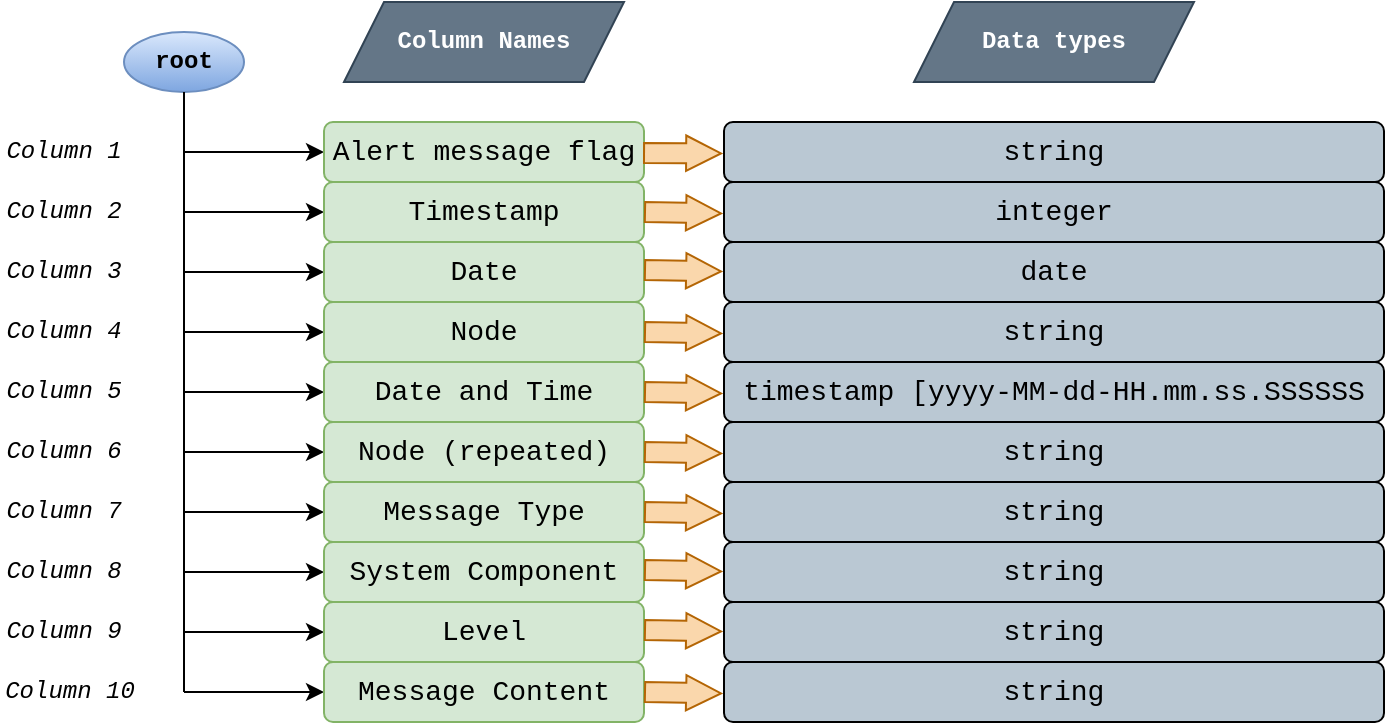 <mxfile version="22.0.4" type="device">
  <diagram name="Page-1" id="gISpMiLSwzjVk8oD1Qp0">
    <mxGraphModel dx="978" dy="496" grid="1" gridSize="10" guides="1" tooltips="1" connect="1" arrows="1" fold="1" page="1" pageScale="1" pageWidth="850" pageHeight="1100" math="0" shadow="0">
      <root>
        <mxCell id="0" />
        <mxCell id="1" parent="0" />
        <mxCell id="m8sYrSvvSTLbcMCxaOKe-1" value="root" style="ellipse;whiteSpace=wrap;html=1;fontFamily=Courier New;fontStyle=1;fillColor=#dae8fc;strokeColor=#6c8ebf;gradientColor=#7ea6e0;" vertex="1" parent="1">
          <mxGeometry x="250" y="45" width="60" height="30" as="geometry" />
        </mxCell>
        <mxCell id="m8sYrSvvSTLbcMCxaOKe-2" value="" style="endArrow=none;html=1;rounded=0;entryX=0.5;entryY=1;entryDx=0;entryDy=0;fontFamily=Courier New;" edge="1" parent="1">
          <mxGeometry width="50" height="50" relative="1" as="geometry">
            <mxPoint x="280" y="375" as="sourcePoint" />
            <mxPoint x="280" y="75.0" as="targetPoint" />
          </mxGeometry>
        </mxCell>
        <mxCell id="m8sYrSvvSTLbcMCxaOKe-3" value="" style="endArrow=classic;html=1;rounded=0;fontFamily=Courier New;" edge="1" parent="1">
          <mxGeometry width="50" height="50" relative="1" as="geometry">
            <mxPoint x="280" y="105" as="sourcePoint" />
            <mxPoint x="350" y="105" as="targetPoint" />
          </mxGeometry>
        </mxCell>
        <mxCell id="m8sYrSvvSTLbcMCxaOKe-4" value="" style="endArrow=classic;html=1;rounded=0;fontFamily=Courier New;" edge="1" parent="1">
          <mxGeometry width="50" height="50" relative="1" as="geometry">
            <mxPoint x="280" y="135" as="sourcePoint" />
            <mxPoint x="350" y="135" as="targetPoint" />
          </mxGeometry>
        </mxCell>
        <mxCell id="m8sYrSvvSTLbcMCxaOKe-5" value="" style="endArrow=classic;html=1;rounded=0;fontFamily=Courier New;" edge="1" parent="1">
          <mxGeometry width="50" height="50" relative="1" as="geometry">
            <mxPoint x="280" y="165" as="sourcePoint" />
            <mxPoint x="350" y="165" as="targetPoint" />
          </mxGeometry>
        </mxCell>
        <mxCell id="m8sYrSvvSTLbcMCxaOKe-6" value="" style="endArrow=classic;html=1;rounded=0;fontFamily=Courier New;" edge="1" parent="1">
          <mxGeometry width="50" height="50" relative="1" as="geometry">
            <mxPoint x="280" y="195" as="sourcePoint" />
            <mxPoint x="350" y="195" as="targetPoint" />
          </mxGeometry>
        </mxCell>
        <mxCell id="m8sYrSvvSTLbcMCxaOKe-7" value="" style="endArrow=classic;html=1;rounded=0;fontFamily=Courier New;" edge="1" parent="1">
          <mxGeometry width="50" height="50" relative="1" as="geometry">
            <mxPoint x="280" y="225" as="sourcePoint" />
            <mxPoint x="350" y="225" as="targetPoint" />
          </mxGeometry>
        </mxCell>
        <mxCell id="m8sYrSvvSTLbcMCxaOKe-8" value="" style="endArrow=classic;html=1;rounded=0;fontFamily=Courier New;" edge="1" parent="1">
          <mxGeometry width="50" height="50" relative="1" as="geometry">
            <mxPoint x="280" y="255" as="sourcePoint" />
            <mxPoint x="350" y="255" as="targetPoint" />
          </mxGeometry>
        </mxCell>
        <mxCell id="m8sYrSvvSTLbcMCxaOKe-9" value="" style="endArrow=classic;html=1;rounded=0;fontFamily=Courier New;" edge="1" parent="1">
          <mxGeometry width="50" height="50" relative="1" as="geometry">
            <mxPoint x="280" y="285" as="sourcePoint" />
            <mxPoint x="350" y="285" as="targetPoint" />
          </mxGeometry>
        </mxCell>
        <mxCell id="m8sYrSvvSTLbcMCxaOKe-10" value="" style="endArrow=classic;html=1;rounded=0;fontFamily=Courier New;" edge="1" parent="1">
          <mxGeometry width="50" height="50" relative="1" as="geometry">
            <mxPoint x="280" y="315" as="sourcePoint" />
            <mxPoint x="350" y="315" as="targetPoint" />
          </mxGeometry>
        </mxCell>
        <mxCell id="m8sYrSvvSTLbcMCxaOKe-11" value="" style="endArrow=classic;html=1;rounded=0;fontFamily=Courier New;" edge="1" parent="1">
          <mxGeometry width="50" height="50" relative="1" as="geometry">
            <mxPoint x="280" y="345" as="sourcePoint" />
            <mxPoint x="350" y="345" as="targetPoint" />
          </mxGeometry>
        </mxCell>
        <mxCell id="m8sYrSvvSTLbcMCxaOKe-12" value="" style="endArrow=classic;html=1;rounded=0;fontFamily=Courier New;" edge="1" parent="1">
          <mxGeometry width="50" height="50" relative="1" as="geometry">
            <mxPoint x="280" y="375" as="sourcePoint" />
            <mxPoint x="350" y="375" as="targetPoint" />
          </mxGeometry>
        </mxCell>
        <mxCell id="m8sYrSvvSTLbcMCxaOKe-14" value="Alert message flag" style="rounded=1;whiteSpace=wrap;html=1;fontFamily=Courier New;fontSize=14;fillColor=#d5e8d4;strokeColor=#82b366;" vertex="1" parent="1">
          <mxGeometry x="350" y="90" width="160" height="30" as="geometry" />
        </mxCell>
        <mxCell id="m8sYrSvvSTLbcMCxaOKe-15" value="Timestamp" style="rounded=1;whiteSpace=wrap;html=1;fontFamily=Courier New;fontSize=14;fillColor=#d5e8d4;strokeColor=#82b366;" vertex="1" parent="1">
          <mxGeometry x="350" y="120" width="160" height="30" as="geometry" />
        </mxCell>
        <mxCell id="m8sYrSvvSTLbcMCxaOKe-16" value="Date" style="rounded=1;whiteSpace=wrap;html=1;fontFamily=Courier New;fontSize=14;fillColor=#d5e8d4;strokeColor=#82b366;" vertex="1" parent="1">
          <mxGeometry x="350" y="150" width="160" height="30" as="geometry" />
        </mxCell>
        <mxCell id="m8sYrSvvSTLbcMCxaOKe-17" value="Node" style="rounded=1;whiteSpace=wrap;html=1;fontFamily=Courier New;fontSize=14;fillColor=#d5e8d4;strokeColor=#82b366;" vertex="1" parent="1">
          <mxGeometry x="350" y="180" width="160" height="30" as="geometry" />
        </mxCell>
        <mxCell id="m8sYrSvvSTLbcMCxaOKe-19" value="Node (repeated)" style="rounded=1;whiteSpace=wrap;html=1;fontFamily=Courier New;fontSize=14;fillColor=#d5e8d4;strokeColor=#82b366;" vertex="1" parent="1">
          <mxGeometry x="350" y="240" width="160" height="30" as="geometry" />
        </mxCell>
        <mxCell id="m8sYrSvvSTLbcMCxaOKe-20" value="Message Type" style="rounded=1;whiteSpace=wrap;html=1;fontFamily=Courier New;fontSize=14;fillColor=#d5e8d4;strokeColor=#82b366;" vertex="1" parent="1">
          <mxGeometry x="350" y="270" width="160" height="30" as="geometry" />
        </mxCell>
        <mxCell id="m8sYrSvvSTLbcMCxaOKe-21" value="System Component" style="rounded=1;whiteSpace=wrap;html=1;fontFamily=Courier New;fontSize=14;fillColor=#d5e8d4;strokeColor=#82b366;" vertex="1" parent="1">
          <mxGeometry x="350" y="300" width="160" height="30" as="geometry" />
        </mxCell>
        <mxCell id="m8sYrSvvSTLbcMCxaOKe-22" value="Level" style="rounded=1;whiteSpace=wrap;html=1;fontFamily=Courier New;fontSize=14;fillColor=#d5e8d4;strokeColor=#82b366;" vertex="1" parent="1">
          <mxGeometry x="350" y="330" width="160" height="30" as="geometry" />
        </mxCell>
        <mxCell id="m8sYrSvvSTLbcMCxaOKe-23" value="Message Content" style="rounded=1;whiteSpace=wrap;html=1;fontFamily=Courier New;fontSize=14;fillColor=#d5e8d4;strokeColor=#82b366;" vertex="1" parent="1">
          <mxGeometry x="350" y="360" width="160" height="30" as="geometry" />
        </mxCell>
        <mxCell id="m8sYrSvvSTLbcMCxaOKe-24" value="Column 1" style="text;html=1;strokeColor=none;fillColor=none;align=center;verticalAlign=middle;whiteSpace=wrap;rounded=0;fontFamily=Courier New;fontStyle=2" vertex="1" parent="1">
          <mxGeometry x="190" y="90" width="60" height="30" as="geometry" />
        </mxCell>
        <mxCell id="m8sYrSvvSTLbcMCxaOKe-25" value="Column 2" style="text;html=1;strokeColor=none;fillColor=none;align=center;verticalAlign=middle;whiteSpace=wrap;rounded=0;fontFamily=Courier New;fontStyle=2" vertex="1" parent="1">
          <mxGeometry x="190" y="120" width="60" height="30" as="geometry" />
        </mxCell>
        <mxCell id="m8sYrSvvSTLbcMCxaOKe-26" value="Column 3" style="text;html=1;strokeColor=none;fillColor=none;align=center;verticalAlign=middle;whiteSpace=wrap;rounded=0;fontFamily=Courier New;fontStyle=2" vertex="1" parent="1">
          <mxGeometry x="190" y="150" width="60" height="30" as="geometry" />
        </mxCell>
        <mxCell id="m8sYrSvvSTLbcMCxaOKe-27" value="Column 4" style="text;html=1;strokeColor=none;fillColor=none;align=center;verticalAlign=middle;whiteSpace=wrap;rounded=0;fontFamily=Courier New;fontStyle=2" vertex="1" parent="1">
          <mxGeometry x="190" y="180" width="60" height="30" as="geometry" />
        </mxCell>
        <mxCell id="m8sYrSvvSTLbcMCxaOKe-28" value="Column 5" style="text;html=1;strokeColor=none;fillColor=none;align=center;verticalAlign=middle;whiteSpace=wrap;rounded=0;fontFamily=Courier New;fontStyle=2" vertex="1" parent="1">
          <mxGeometry x="190" y="210" width="60" height="30" as="geometry" />
        </mxCell>
        <mxCell id="m8sYrSvvSTLbcMCxaOKe-29" value="Column 6" style="text;html=1;strokeColor=none;fillColor=none;align=center;verticalAlign=middle;whiteSpace=wrap;rounded=0;fontFamily=Courier New;fontStyle=2" vertex="1" parent="1">
          <mxGeometry x="190" y="240" width="60" height="30" as="geometry" />
        </mxCell>
        <mxCell id="m8sYrSvvSTLbcMCxaOKe-30" value="Column 7" style="text;html=1;strokeColor=none;fillColor=none;align=center;verticalAlign=middle;whiteSpace=wrap;rounded=0;fontFamily=Courier New;fontStyle=2" vertex="1" parent="1">
          <mxGeometry x="190" y="270" width="60" height="30" as="geometry" />
        </mxCell>
        <mxCell id="m8sYrSvvSTLbcMCxaOKe-31" value="Column 8" style="text;html=1;strokeColor=none;fillColor=none;align=center;verticalAlign=middle;whiteSpace=wrap;rounded=0;fontFamily=Courier New;fontStyle=2" vertex="1" parent="1">
          <mxGeometry x="190" y="300" width="60" height="30" as="geometry" />
        </mxCell>
        <mxCell id="m8sYrSvvSTLbcMCxaOKe-32" value="Column 9" style="text;html=1;strokeColor=none;fillColor=none;align=center;verticalAlign=middle;whiteSpace=wrap;rounded=0;fontFamily=Courier New;fontStyle=2" vertex="1" parent="1">
          <mxGeometry x="190" y="330" width="60" height="30" as="geometry" />
        </mxCell>
        <mxCell id="m8sYrSvvSTLbcMCxaOKe-33" value="Column 10" style="text;html=1;strokeColor=none;fillColor=none;align=center;verticalAlign=middle;whiteSpace=wrap;rounded=0;fontFamily=Courier New;fontStyle=2" vertex="1" parent="1">
          <mxGeometry x="188" y="360" width="70" height="30" as="geometry" />
        </mxCell>
        <mxCell id="m8sYrSvvSTLbcMCxaOKe-34" value="string" style="rounded=1;whiteSpace=wrap;html=1;fillColor=#bac8d3;strokeColor=default;fontFamily=Courier New;fontSize=14;" vertex="1" parent="1">
          <mxGeometry x="550" y="90" width="330" height="30" as="geometry" />
        </mxCell>
        <mxCell id="m8sYrSvvSTLbcMCxaOKe-35" value="integer" style="rounded=1;whiteSpace=wrap;html=1;fillColor=#bac8d3;strokeColor=default;fontFamily=Courier New;fontSize=14;" vertex="1" parent="1">
          <mxGeometry x="550" y="120" width="330" height="30" as="geometry" />
        </mxCell>
        <mxCell id="m8sYrSvvSTLbcMCxaOKe-36" value="date" style="rounded=1;whiteSpace=wrap;html=1;fillColor=#bac8d3;strokeColor=default;fontFamily=Courier New;fontSize=14;" vertex="1" parent="1">
          <mxGeometry x="550" y="150" width="330" height="30" as="geometry" />
        </mxCell>
        <mxCell id="m8sYrSvvSTLbcMCxaOKe-37" value="string" style="rounded=1;whiteSpace=wrap;html=1;fillColor=#bac8d3;strokeColor=default;fontFamily=Courier New;fontSize=14;" vertex="1" parent="1">
          <mxGeometry x="550" y="180" width="330" height="30" as="geometry" />
        </mxCell>
        <mxCell id="m8sYrSvvSTLbcMCxaOKe-38" value="timestamp [yyyy-MM-dd-HH.mm.ss.SSSSSS" style="rounded=1;whiteSpace=wrap;html=1;fillColor=#bac8d3;strokeColor=default;fontFamily=Courier New;fontSize=14;" vertex="1" parent="1">
          <mxGeometry x="550" y="210" width="330" height="30" as="geometry" />
        </mxCell>
        <mxCell id="m8sYrSvvSTLbcMCxaOKe-39" value="string" style="rounded=1;whiteSpace=wrap;html=1;fillColor=#bac8d3;strokeColor=default;fontFamily=Courier New;fontSize=14;" vertex="1" parent="1">
          <mxGeometry x="550" y="240" width="330" height="30" as="geometry" />
        </mxCell>
        <mxCell id="m8sYrSvvSTLbcMCxaOKe-40" value="string" style="rounded=1;whiteSpace=wrap;html=1;fillColor=#bac8d3;strokeColor=default;fontFamily=Courier New;fontSize=14;" vertex="1" parent="1">
          <mxGeometry x="550" y="270" width="330" height="30" as="geometry" />
        </mxCell>
        <mxCell id="m8sYrSvvSTLbcMCxaOKe-41" value="string" style="rounded=1;whiteSpace=wrap;html=1;fillColor=#bac8d3;strokeColor=default;fontFamily=Courier New;fontSize=14;" vertex="1" parent="1">
          <mxGeometry x="550" y="300" width="330" height="30" as="geometry" />
        </mxCell>
        <mxCell id="m8sYrSvvSTLbcMCxaOKe-42" value="string" style="rounded=1;whiteSpace=wrap;html=1;fillColor=#bac8d3;strokeColor=default;fontFamily=Courier New;fontSize=14;" vertex="1" parent="1">
          <mxGeometry x="550" y="330" width="330" height="30" as="geometry" />
        </mxCell>
        <mxCell id="m8sYrSvvSTLbcMCxaOKe-43" value="string" style="rounded=1;whiteSpace=wrap;html=1;fillColor=#bac8d3;strokeColor=default;fontFamily=Courier New;fontSize=14;" vertex="1" parent="1">
          <mxGeometry x="550" y="360" width="330" height="30" as="geometry" />
        </mxCell>
        <mxCell id="m8sYrSvvSTLbcMCxaOKe-46" value="Column Names" style="shape=parallelogram;perimeter=parallelogramPerimeter;whiteSpace=wrap;html=1;fixedSize=1;fontFamily=Courier New;fillColor=#647687;strokeColor=#314354;fontColor=#ffffff;fontStyle=1" vertex="1" parent="1">
          <mxGeometry x="360" y="30" width="140" height="40" as="geometry" />
        </mxCell>
        <mxCell id="m8sYrSvvSTLbcMCxaOKe-47" value="Data types" style="shape=parallelogram;perimeter=parallelogramPerimeter;whiteSpace=wrap;html=1;fixedSize=1;fontFamily=Courier New;fillColor=#647687;strokeColor=#314354;fontColor=#ffffff;fontStyle=1" vertex="1" parent="1">
          <mxGeometry x="645" y="30" width="140" height="40" as="geometry" />
        </mxCell>
        <mxCell id="m8sYrSvvSTLbcMCxaOKe-48" value="Date and Time" style="rounded=1;whiteSpace=wrap;html=1;fontFamily=Courier New;fontSize=14;fillColor=#d5e8d4;strokeColor=#82b366;" vertex="1" parent="1">
          <mxGeometry x="350" y="210" width="160" height="30" as="geometry" />
        </mxCell>
        <mxCell id="m8sYrSvvSTLbcMCxaOKe-50" value="" style="shape=flexArrow;endArrow=classic;html=1;rounded=0;endWidth=6.667;endSize=5.475;exitX=0.997;exitY=0.515;exitDx=0;exitDy=0;exitPerimeter=0;entryX=0;entryY=0.523;entryDx=0;entryDy=0;entryPerimeter=0;fillColor=#fad7ac;strokeColor=#b46504;" edge="1" parent="1" source="m8sYrSvvSTLbcMCxaOKe-14">
          <mxGeometry width="50" height="50" relative="1" as="geometry">
            <mxPoint x="508.84" y="105.63" as="sourcePoint" />
            <mxPoint x="549" y="105.69" as="targetPoint" />
          </mxGeometry>
        </mxCell>
        <mxCell id="m8sYrSvvSTLbcMCxaOKe-51" value="" style="shape=flexArrow;endArrow=classic;html=1;rounded=0;endWidth=6.667;endSize=5.475;exitX=0.997;exitY=0.515;exitDx=0;exitDy=0;exitPerimeter=0;entryX=0;entryY=0.523;entryDx=0;entryDy=0;entryPerimeter=0;fillColor=#fad7ac;strokeColor=#b46504;" edge="1" parent="1">
          <mxGeometry width="50" height="50" relative="1" as="geometry">
            <mxPoint x="510" y="135" as="sourcePoint" />
            <mxPoint x="549" y="135.69" as="targetPoint" />
          </mxGeometry>
        </mxCell>
        <mxCell id="m8sYrSvvSTLbcMCxaOKe-52" value="" style="shape=flexArrow;endArrow=classic;html=1;rounded=0;endWidth=6.667;endSize=5.475;exitX=0.997;exitY=0.515;exitDx=0;exitDy=0;exitPerimeter=0;entryX=0;entryY=0.523;entryDx=0;entryDy=0;entryPerimeter=0;fillColor=#fad7ac;strokeColor=#b46504;" edge="1" parent="1">
          <mxGeometry width="50" height="50" relative="1" as="geometry">
            <mxPoint x="510" y="164" as="sourcePoint" />
            <mxPoint x="549" y="164.69" as="targetPoint" />
          </mxGeometry>
        </mxCell>
        <mxCell id="m8sYrSvvSTLbcMCxaOKe-53" value="" style="shape=flexArrow;endArrow=classic;html=1;rounded=0;endWidth=6.667;endSize=5.475;exitX=0.997;exitY=0.515;exitDx=0;exitDy=0;exitPerimeter=0;entryX=0;entryY=0.523;entryDx=0;entryDy=0;entryPerimeter=0;fillColor=#fad7ac;strokeColor=#b46504;" edge="1" parent="1">
          <mxGeometry width="50" height="50" relative="1" as="geometry">
            <mxPoint x="510" y="195" as="sourcePoint" />
            <mxPoint x="549" y="195.69" as="targetPoint" />
          </mxGeometry>
        </mxCell>
        <mxCell id="m8sYrSvvSTLbcMCxaOKe-54" value="" style="shape=flexArrow;endArrow=classic;html=1;rounded=0;endWidth=6.667;endSize=5.475;exitX=0.997;exitY=0.515;exitDx=0;exitDy=0;exitPerimeter=0;entryX=0;entryY=0.523;entryDx=0;entryDy=0;entryPerimeter=0;fillColor=#fad7ac;strokeColor=#b46504;" edge="1" parent="1">
          <mxGeometry width="50" height="50" relative="1" as="geometry">
            <mxPoint x="510" y="225" as="sourcePoint" />
            <mxPoint x="549" y="225.69" as="targetPoint" />
          </mxGeometry>
        </mxCell>
        <mxCell id="m8sYrSvvSTLbcMCxaOKe-55" value="" style="shape=flexArrow;endArrow=classic;html=1;rounded=0;endWidth=6.667;endSize=5.475;exitX=0.997;exitY=0.515;exitDx=0;exitDy=0;exitPerimeter=0;entryX=0;entryY=0.523;entryDx=0;entryDy=0;entryPerimeter=0;fillColor=#fad7ac;strokeColor=#b46504;" edge="1" parent="1">
          <mxGeometry width="50" height="50" relative="1" as="geometry">
            <mxPoint x="510" y="255" as="sourcePoint" />
            <mxPoint x="549" y="255.69" as="targetPoint" />
          </mxGeometry>
        </mxCell>
        <mxCell id="m8sYrSvvSTLbcMCxaOKe-56" value="" style="shape=flexArrow;endArrow=classic;html=1;rounded=0;endWidth=6.667;endSize=5.475;exitX=0.997;exitY=0.515;exitDx=0;exitDy=0;exitPerimeter=0;entryX=0;entryY=0.523;entryDx=0;entryDy=0;entryPerimeter=0;fillColor=#fad7ac;strokeColor=#b46504;" edge="1" parent="1">
          <mxGeometry width="50" height="50" relative="1" as="geometry">
            <mxPoint x="510" y="285" as="sourcePoint" />
            <mxPoint x="549" y="285.69" as="targetPoint" />
          </mxGeometry>
        </mxCell>
        <mxCell id="m8sYrSvvSTLbcMCxaOKe-57" value="" style="shape=flexArrow;endArrow=classic;html=1;rounded=0;endWidth=6.667;endSize=5.475;exitX=0.997;exitY=0.515;exitDx=0;exitDy=0;exitPerimeter=0;entryX=0;entryY=0.523;entryDx=0;entryDy=0;entryPerimeter=0;fillColor=#fad7ac;strokeColor=#b46504;" edge="1" parent="1">
          <mxGeometry width="50" height="50" relative="1" as="geometry">
            <mxPoint x="510" y="314" as="sourcePoint" />
            <mxPoint x="549" y="314.69" as="targetPoint" />
          </mxGeometry>
        </mxCell>
        <mxCell id="m8sYrSvvSTLbcMCxaOKe-58" value="" style="shape=flexArrow;endArrow=classic;html=1;rounded=0;endWidth=6.667;endSize=5.475;exitX=0.997;exitY=0.515;exitDx=0;exitDy=0;exitPerimeter=0;entryX=0;entryY=0.523;entryDx=0;entryDy=0;entryPerimeter=0;fillColor=#fad7ac;strokeColor=#b46504;" edge="1" parent="1">
          <mxGeometry width="50" height="50" relative="1" as="geometry">
            <mxPoint x="510" y="344" as="sourcePoint" />
            <mxPoint x="549" y="344.69" as="targetPoint" />
          </mxGeometry>
        </mxCell>
        <mxCell id="m8sYrSvvSTLbcMCxaOKe-59" value="" style="shape=flexArrow;endArrow=classic;html=1;rounded=0;endWidth=6.667;endSize=5.475;exitX=0.997;exitY=0.515;exitDx=0;exitDy=0;exitPerimeter=0;entryX=0;entryY=0.523;entryDx=0;entryDy=0;entryPerimeter=0;fillColor=#fad7ac;strokeColor=#b46504;" edge="1" parent="1">
          <mxGeometry width="50" height="50" relative="1" as="geometry">
            <mxPoint x="510" y="375" as="sourcePoint" />
            <mxPoint x="549" y="375.69" as="targetPoint" />
          </mxGeometry>
        </mxCell>
      </root>
    </mxGraphModel>
  </diagram>
</mxfile>
